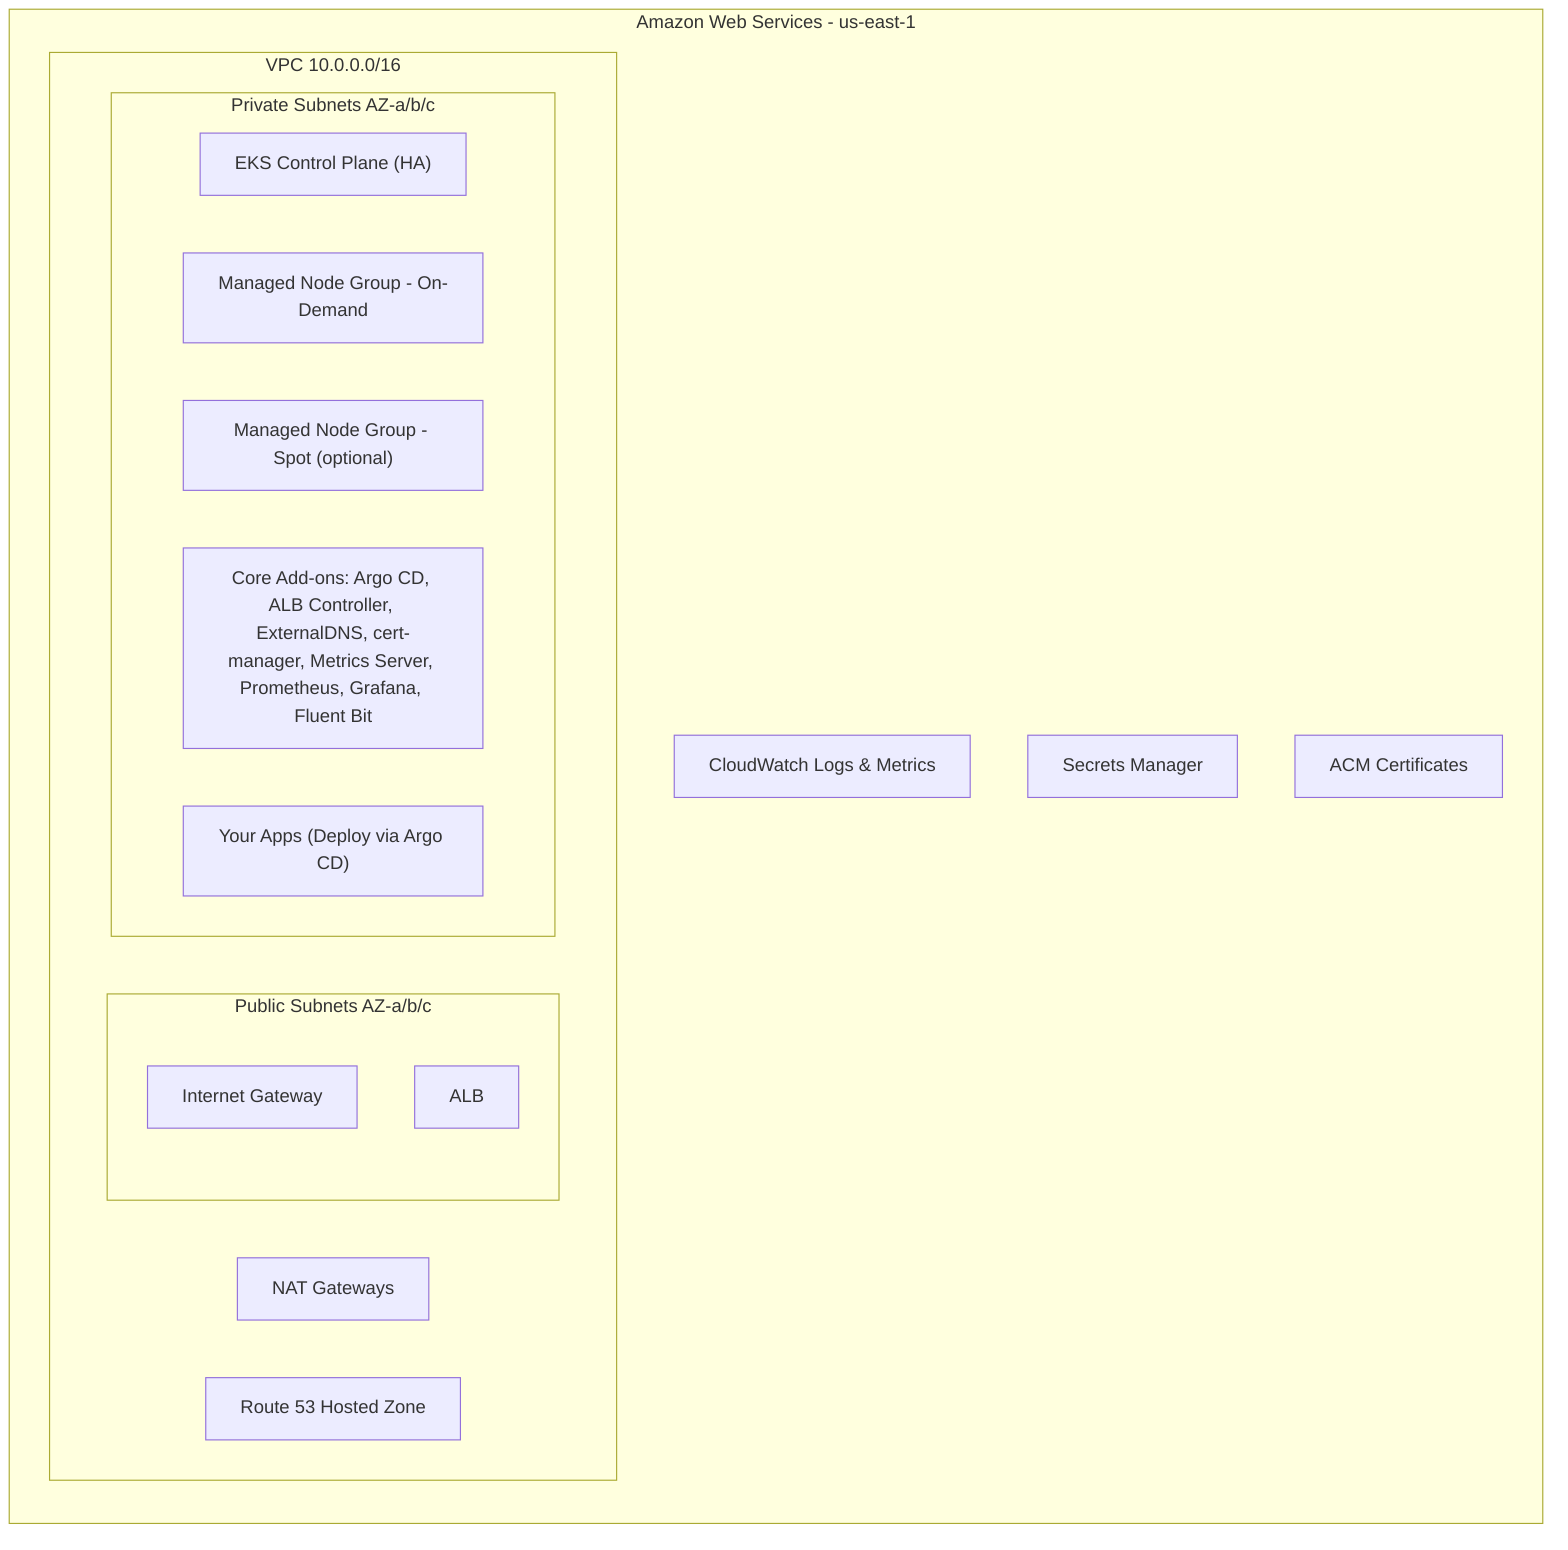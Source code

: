 flowchart LR
  subgraph AWS["Amazon Web Services - us-east-1"]
    subgraph VPC["VPC 10.0.0.0/16"]
      direction LR
      subgraph Pub["Public Subnets AZ-a/b/c"]
        IGW["Internet Gateway"]
        ALB["ALB"]
      end
      subgraph Pri["Private Subnets AZ-a/b/c"]
        EKS["EKS Control Plane (HA)"]
        N1["Managed Node Group - On-Demand"]
        N2["Managed Node Group - Spot (optional)"]
        NS["Core Add-ons: Argo CD, ALB Controller, ExternalDNS, cert-manager, Metrics Server, Prometheus, Grafana, Fluent Bit"]
        APP["Your Apps (Deploy via Argo CD)"]
      end
      NAT["NAT Gateways"]
      R53["Route 53 Hosted Zone"]
    end
    CW["CloudWatch Logs & Metrics"]
    SM["Secrets Manager"]
    ACM["ACM Certificates"]
  end